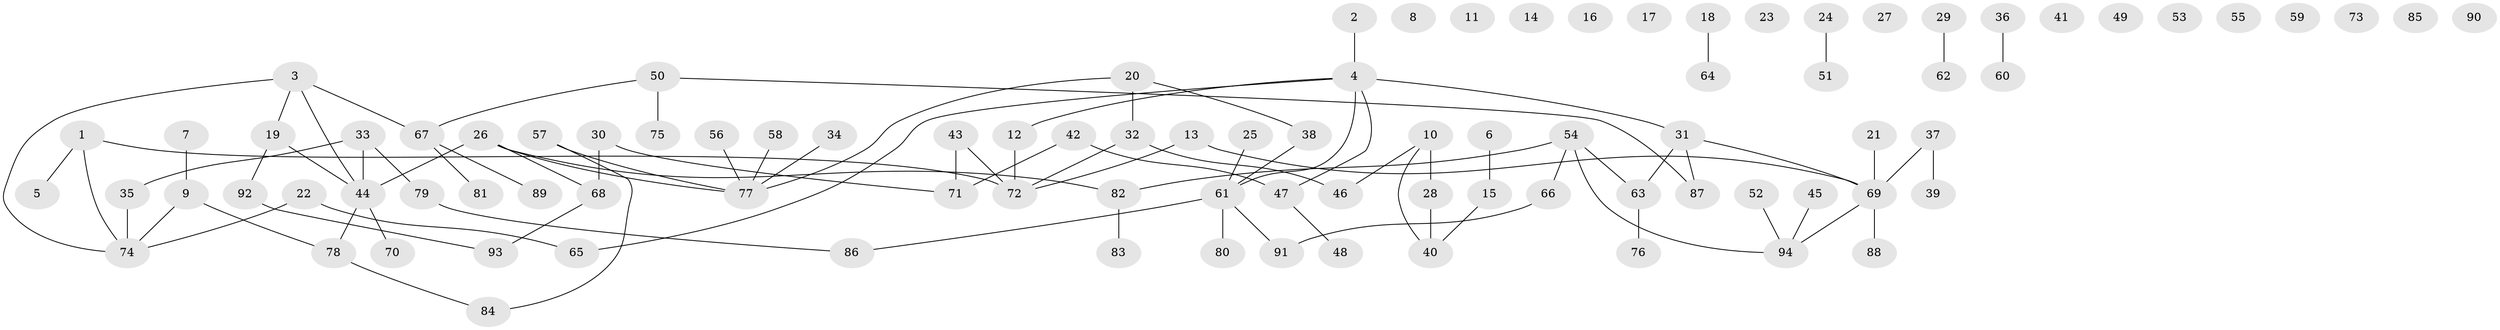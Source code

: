 // Generated by graph-tools (version 1.1) at 2025/25/03/09/25 03:25:17]
// undirected, 94 vertices, 91 edges
graph export_dot {
graph [start="1"]
  node [color=gray90,style=filled];
  1;
  2;
  3;
  4;
  5;
  6;
  7;
  8;
  9;
  10;
  11;
  12;
  13;
  14;
  15;
  16;
  17;
  18;
  19;
  20;
  21;
  22;
  23;
  24;
  25;
  26;
  27;
  28;
  29;
  30;
  31;
  32;
  33;
  34;
  35;
  36;
  37;
  38;
  39;
  40;
  41;
  42;
  43;
  44;
  45;
  46;
  47;
  48;
  49;
  50;
  51;
  52;
  53;
  54;
  55;
  56;
  57;
  58;
  59;
  60;
  61;
  62;
  63;
  64;
  65;
  66;
  67;
  68;
  69;
  70;
  71;
  72;
  73;
  74;
  75;
  76;
  77;
  78;
  79;
  80;
  81;
  82;
  83;
  84;
  85;
  86;
  87;
  88;
  89;
  90;
  91;
  92;
  93;
  94;
  1 -- 5;
  1 -- 72;
  1 -- 74;
  2 -- 4;
  3 -- 19;
  3 -- 44;
  3 -- 67;
  3 -- 74;
  4 -- 12;
  4 -- 31;
  4 -- 47;
  4 -- 61;
  4 -- 65;
  6 -- 15;
  7 -- 9;
  9 -- 74;
  9 -- 78;
  10 -- 28;
  10 -- 40;
  10 -- 46;
  12 -- 72;
  13 -- 69;
  13 -- 72;
  15 -- 40;
  18 -- 64;
  19 -- 44;
  19 -- 92;
  20 -- 32;
  20 -- 38;
  20 -- 77;
  21 -- 69;
  22 -- 65;
  22 -- 74;
  24 -- 51;
  25 -- 61;
  26 -- 44;
  26 -- 68;
  26 -- 77;
  26 -- 82;
  28 -- 40;
  29 -- 62;
  30 -- 68;
  30 -- 71;
  31 -- 63;
  31 -- 69;
  31 -- 87;
  32 -- 46;
  32 -- 72;
  33 -- 35;
  33 -- 44;
  33 -- 79;
  34 -- 77;
  35 -- 74;
  36 -- 60;
  37 -- 39;
  37 -- 69;
  38 -- 61;
  42 -- 47;
  42 -- 71;
  43 -- 71;
  43 -- 72;
  44 -- 70;
  44 -- 78;
  45 -- 94;
  47 -- 48;
  50 -- 67;
  50 -- 75;
  50 -- 87;
  52 -- 94;
  54 -- 63;
  54 -- 66;
  54 -- 82;
  54 -- 94;
  56 -- 77;
  57 -- 77;
  57 -- 84;
  58 -- 77;
  61 -- 80;
  61 -- 86;
  61 -- 91;
  63 -- 76;
  66 -- 91;
  67 -- 81;
  67 -- 89;
  68 -- 93;
  69 -- 88;
  69 -- 94;
  78 -- 84;
  79 -- 86;
  82 -- 83;
  92 -- 93;
}
